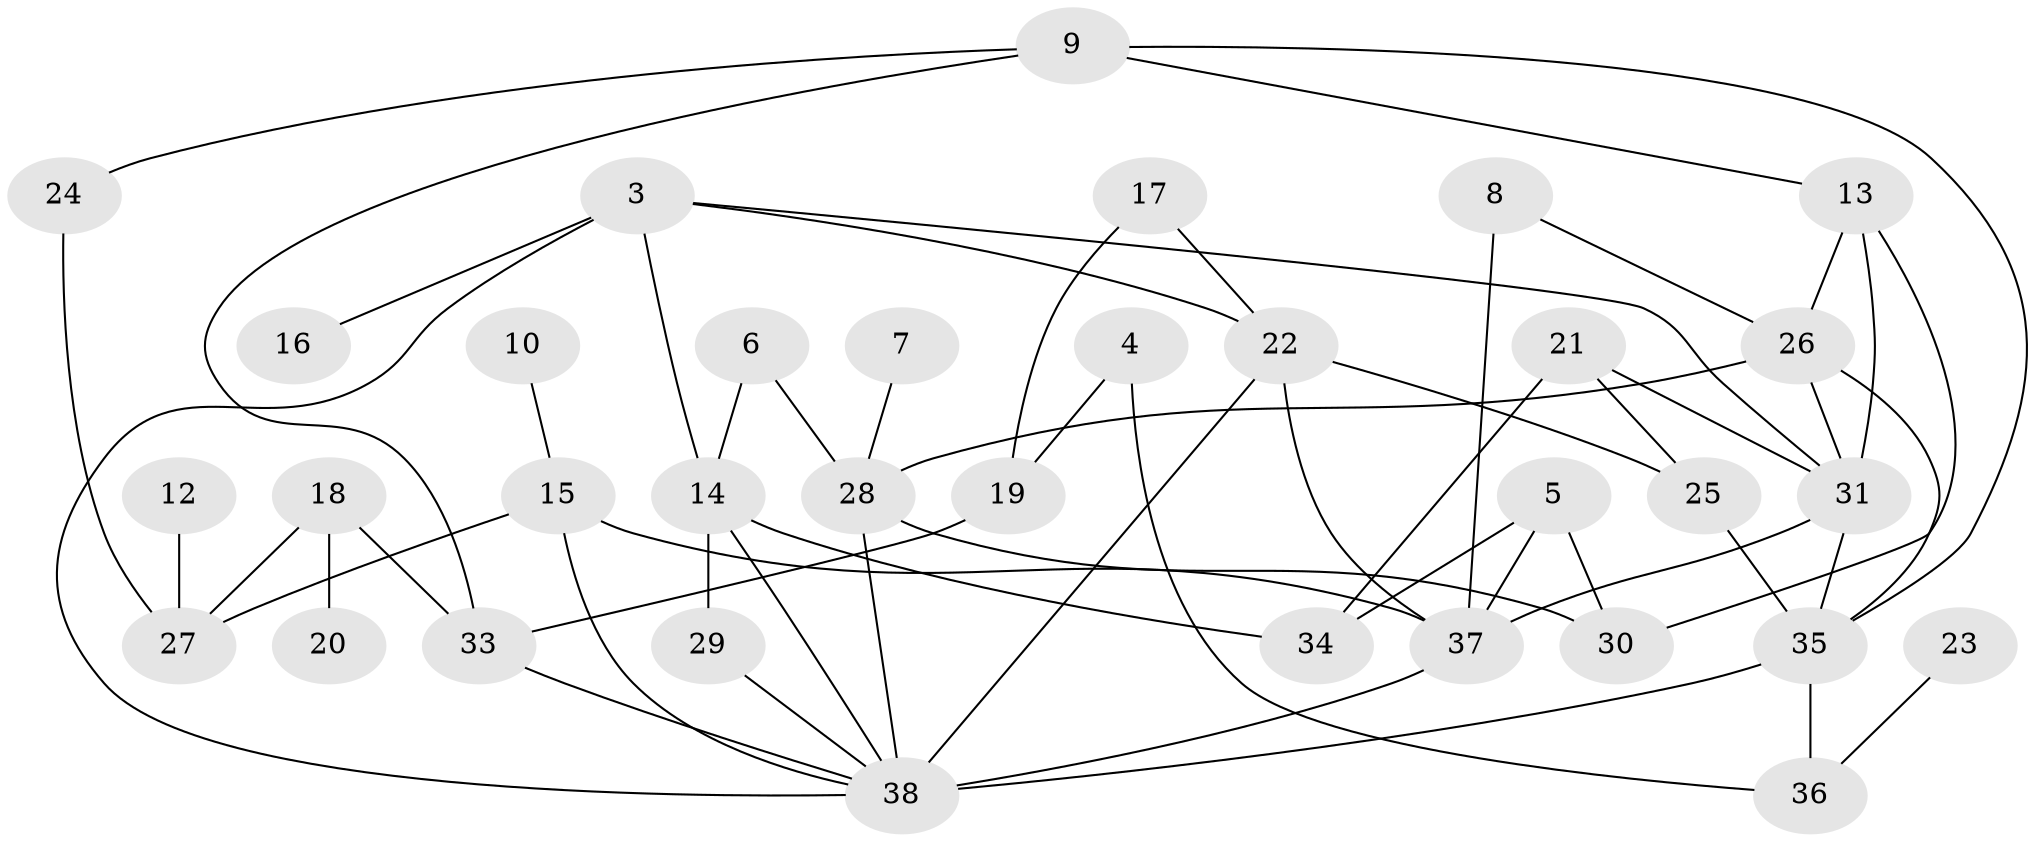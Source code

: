 // original degree distribution, {3: 0.34210526315789475, 0: 0.05263157894736842, 2: 0.2236842105263158, 4: 0.11842105263157894, 5: 0.06578947368421052, 1: 0.15789473684210525, 6: 0.02631578947368421, 7: 0.013157894736842105}
// Generated by graph-tools (version 1.1) at 2025/49/03/09/25 03:49:14]
// undirected, 34 vertices, 57 edges
graph export_dot {
graph [start="1"]
  node [color=gray90,style=filled];
  3;
  4;
  5;
  6;
  7;
  8;
  9;
  10;
  12;
  13;
  14;
  15;
  16;
  17;
  18;
  19;
  20;
  21;
  22;
  23;
  24;
  25;
  26;
  27;
  28;
  29;
  30;
  31;
  33;
  34;
  35;
  36;
  37;
  38;
  3 -- 14 [weight=1.0];
  3 -- 16 [weight=1.0];
  3 -- 22 [weight=1.0];
  3 -- 31 [weight=1.0];
  3 -- 38 [weight=1.0];
  4 -- 19 [weight=1.0];
  4 -- 36 [weight=1.0];
  5 -- 30 [weight=1.0];
  5 -- 34 [weight=1.0];
  5 -- 37 [weight=1.0];
  6 -- 14 [weight=1.0];
  6 -- 28 [weight=1.0];
  7 -- 28 [weight=1.0];
  8 -- 26 [weight=1.0];
  8 -- 37 [weight=1.0];
  9 -- 13 [weight=1.0];
  9 -- 24 [weight=1.0];
  9 -- 33 [weight=1.0];
  9 -- 35 [weight=1.0];
  10 -- 15 [weight=1.0];
  12 -- 27 [weight=1.0];
  13 -- 26 [weight=1.0];
  13 -- 30 [weight=1.0];
  13 -- 31 [weight=1.0];
  14 -- 29 [weight=1.0];
  14 -- 34 [weight=1.0];
  14 -- 38 [weight=1.0];
  15 -- 27 [weight=1.0];
  15 -- 37 [weight=1.0];
  15 -- 38 [weight=1.0];
  17 -- 19 [weight=1.0];
  17 -- 22 [weight=1.0];
  18 -- 20 [weight=1.0];
  18 -- 27 [weight=1.0];
  18 -- 33 [weight=1.0];
  19 -- 33 [weight=1.0];
  21 -- 25 [weight=1.0];
  21 -- 31 [weight=1.0];
  21 -- 34 [weight=1.0];
  22 -- 25 [weight=1.0];
  22 -- 37 [weight=1.0];
  22 -- 38 [weight=2.0];
  23 -- 36 [weight=1.0];
  24 -- 27 [weight=1.0];
  25 -- 35 [weight=1.0];
  26 -- 28 [weight=1.0];
  26 -- 31 [weight=1.0];
  26 -- 35 [weight=1.0];
  28 -- 30 [weight=1.0];
  28 -- 38 [weight=3.0];
  29 -- 38 [weight=2.0];
  31 -- 35 [weight=1.0];
  31 -- 37 [weight=1.0];
  33 -- 38 [weight=1.0];
  35 -- 36 [weight=1.0];
  35 -- 38 [weight=1.0];
  37 -- 38 [weight=1.0];
}
